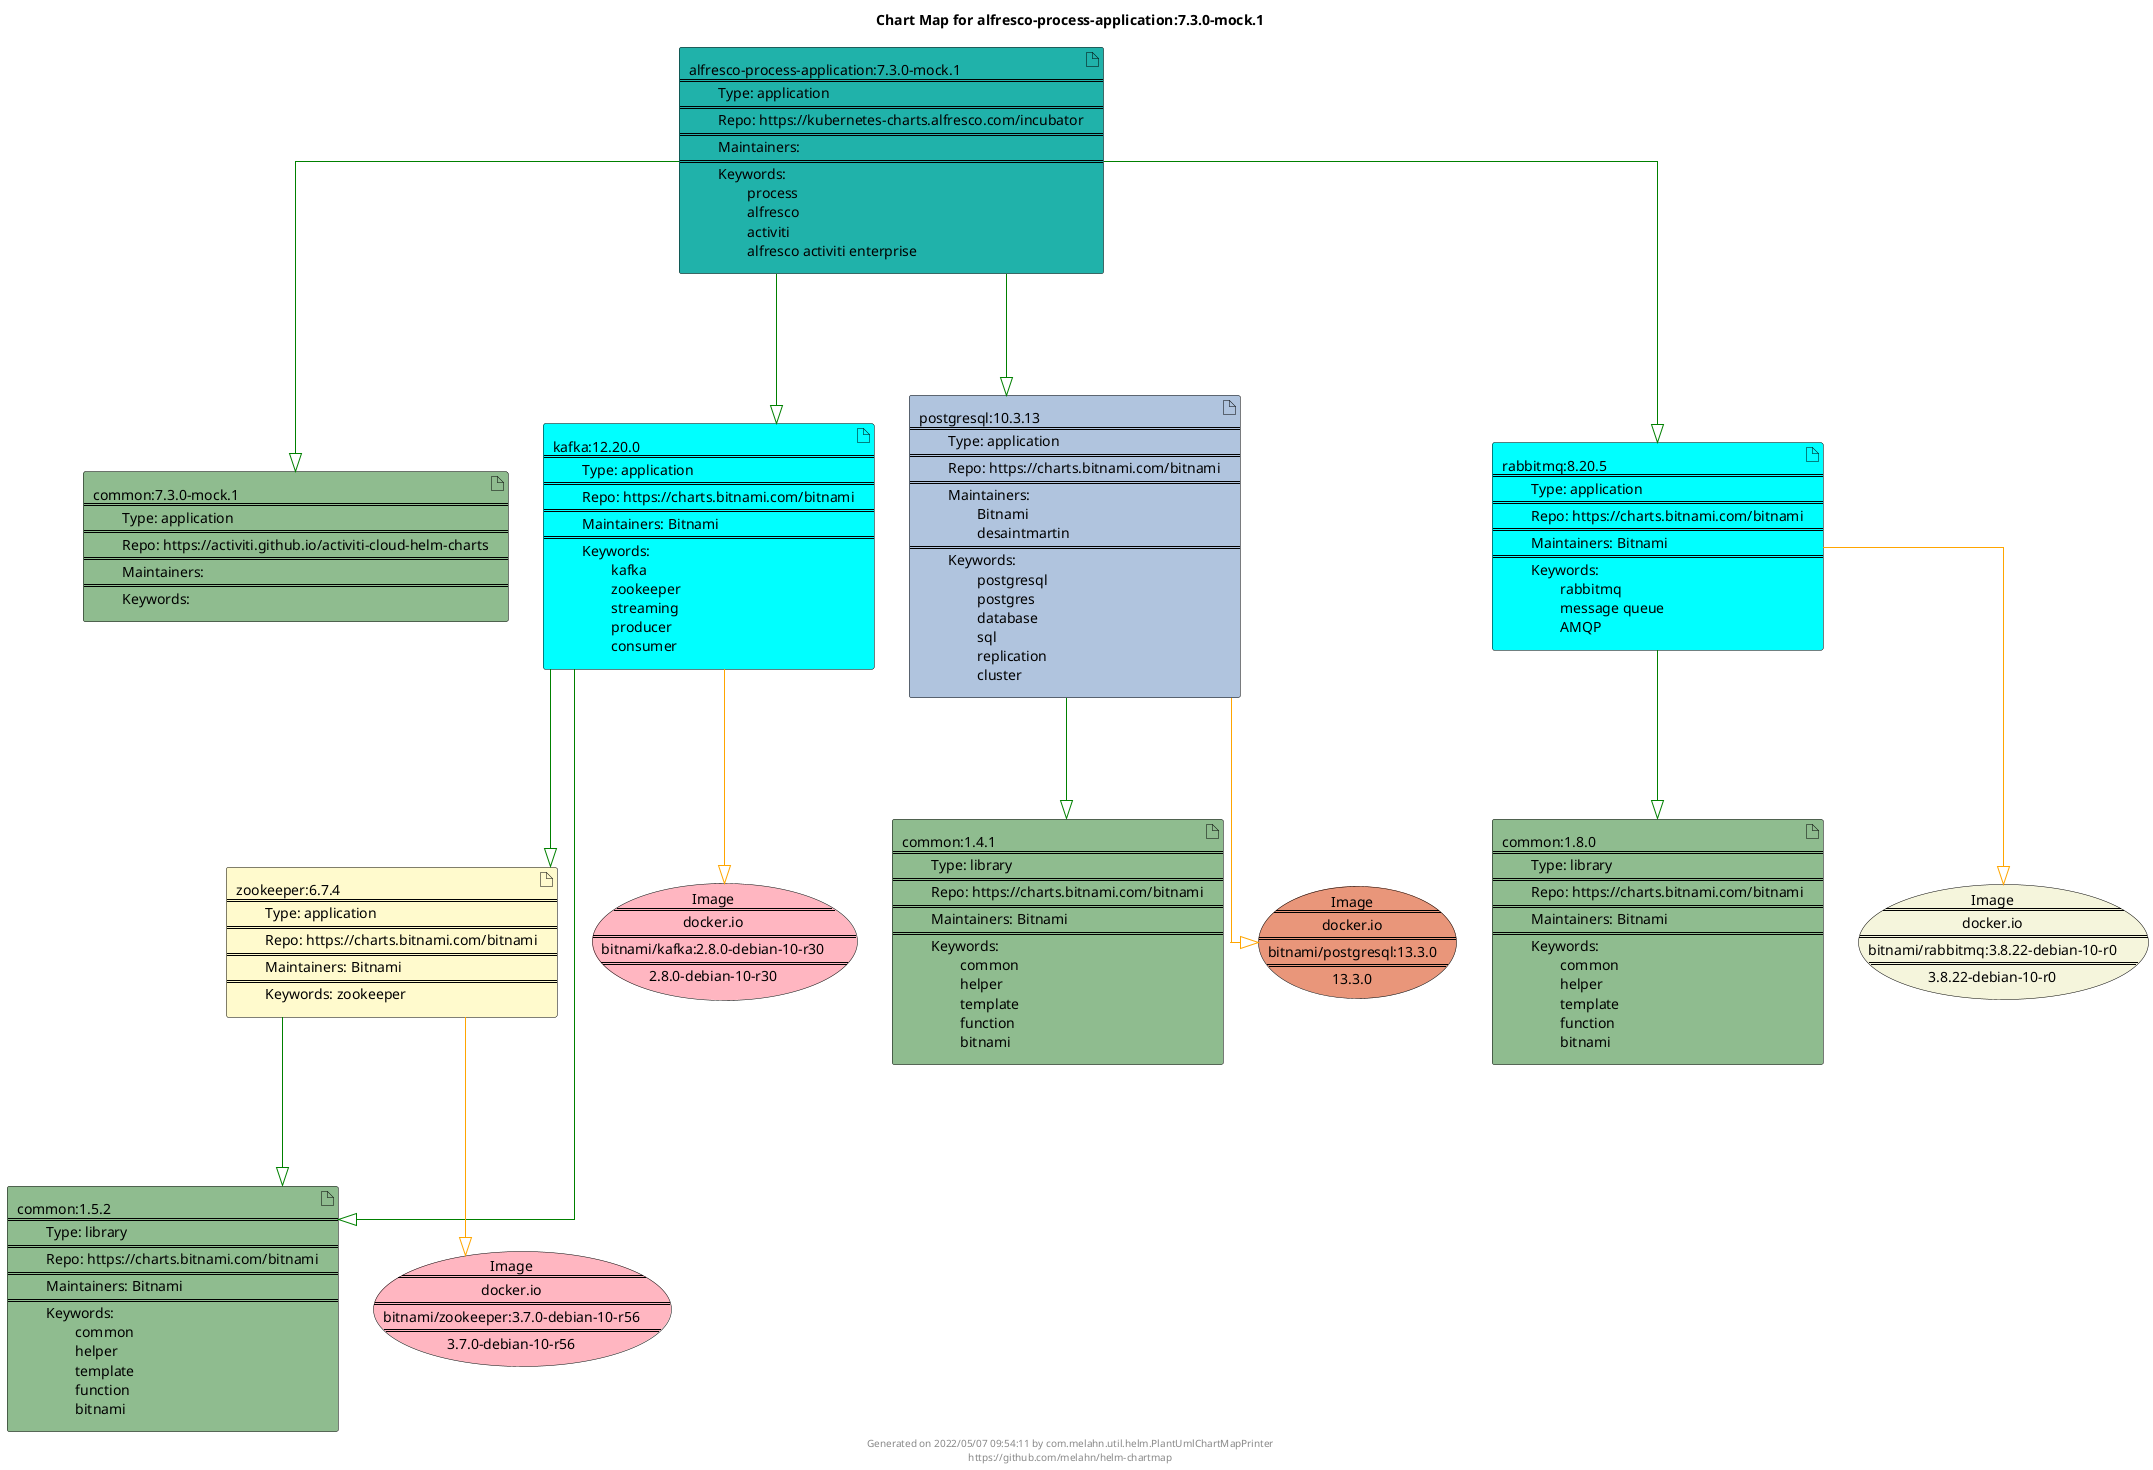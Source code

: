 @startuml
skinparam linetype ortho
skinparam backgroundColor white
skinparam usecaseBorderColor black
skinparam usecaseArrowColor LightSlateGray
skinparam artifactBorderColor black
skinparam artifactArrowColor LightSlateGray

title Chart Map for alfresco-process-application:7.3.0-mock.1

'There are 9 referenced Helm Charts
artifact "common:7.3.0-mock.1\n====\n\tType: application\n====\n\tRepo: https://activiti.github.io/activiti-cloud-helm-charts\n====\n\tMaintainers: \n====\n\tKeywords: " as common_7_3_0_mock_1 #DarkSeaGreen
artifact "common:1.4.1\n====\n\tType: library\n====\n\tRepo: https://charts.bitnami.com/bitnami\n====\n\tMaintainers: Bitnami\n====\n\tKeywords: \n\t\tcommon\n\t\thelper\n\t\ttemplate\n\t\tfunction\n\t\tbitnami" as common_1_4_1 #DarkSeaGreen
artifact "kafka:12.20.0\n====\n\tType: application\n====\n\tRepo: https://charts.bitnami.com/bitnami\n====\n\tMaintainers: Bitnami\n====\n\tKeywords: \n\t\tkafka\n\t\tzookeeper\n\t\tstreaming\n\t\tproducer\n\t\tconsumer" as kafka_12_20_0 #Aqua
artifact "alfresco-process-application:7.3.0-mock.1\n====\n\tType: application\n====\n\tRepo: https://kubernetes-charts.alfresco.com/incubator\n====\n\tMaintainers: \n====\n\tKeywords: \n\t\tprocess\n\t\talfresco\n\t\tactiviti\n\t\talfresco activiti enterprise" as alfresco_process_application_7_3_0_mock_1 #LightSeaGreen
artifact "postgresql:10.3.13\n====\n\tType: application\n====\n\tRepo: https://charts.bitnami.com/bitnami\n====\n\tMaintainers: \n\t\tBitnami\n\t\tdesaintmartin\n====\n\tKeywords: \n\t\tpostgresql\n\t\tpostgres\n\t\tdatabase\n\t\tsql\n\t\treplication\n\t\tcluster" as postgresql_10_3_13 #LightSteelBlue
artifact "common:1.5.2\n====\n\tType: library\n====\n\tRepo: https://charts.bitnami.com/bitnami\n====\n\tMaintainers: Bitnami\n====\n\tKeywords: \n\t\tcommon\n\t\thelper\n\t\ttemplate\n\t\tfunction\n\t\tbitnami" as common_1_5_2 #DarkSeaGreen
artifact "rabbitmq:8.20.5\n====\n\tType: application\n====\n\tRepo: https://charts.bitnami.com/bitnami\n====\n\tMaintainers: Bitnami\n====\n\tKeywords: \n\t\trabbitmq\n\t\tmessage queue\n\t\tAMQP" as rabbitmq_8_20_5 #Aqua
artifact "zookeeper:6.7.4\n====\n\tType: application\n====\n\tRepo: https://charts.bitnami.com/bitnami\n====\n\tMaintainers: Bitnami\n====\n\tKeywords: zookeeper" as zookeeper_6_7_4 #LemonChiffon
artifact "common:1.8.0\n====\n\tType: library\n====\n\tRepo: https://charts.bitnami.com/bitnami\n====\n\tMaintainers: Bitnami\n====\n\tKeywords: \n\t\tcommon\n\t\thelper\n\t\ttemplate\n\t\tfunction\n\t\tbitnami" as common_1_8_0 #DarkSeaGreen

'There are 4 referenced Docker Images
usecase "Image\n====\ndocker.io\n====\nbitnami/kafka:2.8.0-debian-10-r30\n====\n2.8.0-debian-10-r30" as docker_io_bitnami_kafka_2_8_0_debian_10_r30 #LightPink
usecase "Image\n====\ndocker.io\n====\nbitnami/zookeeper:3.7.0-debian-10-r56\n====\n3.7.0-debian-10-r56" as docker_io_bitnami_zookeeper_3_7_0_debian_10_r56 #LightPink
usecase "Image\n====\ndocker.io\n====\nbitnami/postgresql:13.3.0\n====\n13.3.0" as docker_io_bitnami_postgresql_13_3_0 #DarkSalmon
usecase "Image\n====\ndocker.io\n====\nbitnami/rabbitmq:3.8.22-debian-10-r0\n====\n3.8.22-debian-10-r0" as docker_io_bitnami_rabbitmq_3_8_22_debian_10_r0 #Beige

'Chart Dependencies
alfresco_process_application_7_3_0_mock_1--[#green]-|>postgresql_10_3_13
postgresql_10_3_13--[#green]-|>common_1_4_1
alfresco_process_application_7_3_0_mock_1--[#green]-|>kafka_12_20_0
kafka_12_20_0--[#green]-|>zookeeper_6_7_4
zookeeper_6_7_4--[#green]-|>common_1_5_2
kafka_12_20_0--[#green]-|>common_1_5_2
alfresco_process_application_7_3_0_mock_1--[#green]-|>common_7_3_0_mock_1
alfresco_process_application_7_3_0_mock_1--[#green]-|>rabbitmq_8_20_5
rabbitmq_8_20_5--[#green]-|>common_1_8_0
kafka_12_20_0--[#orange]-|>docker_io_bitnami_kafka_2_8_0_debian_10_r30
postgresql_10_3_13--[#orange]-|>docker_io_bitnami_postgresql_13_3_0
rabbitmq_8_20_5--[#orange]-|>docker_io_bitnami_rabbitmq_3_8_22_debian_10_r0
zookeeper_6_7_4--[#orange]-|>docker_io_bitnami_zookeeper_3_7_0_debian_10_r56

center footer Generated on 2022/05/07 09:54:11 by com.melahn.util.helm.PlantUmlChartMapPrinter\nhttps://github.com/melahn/helm-chartmap
@enduml
